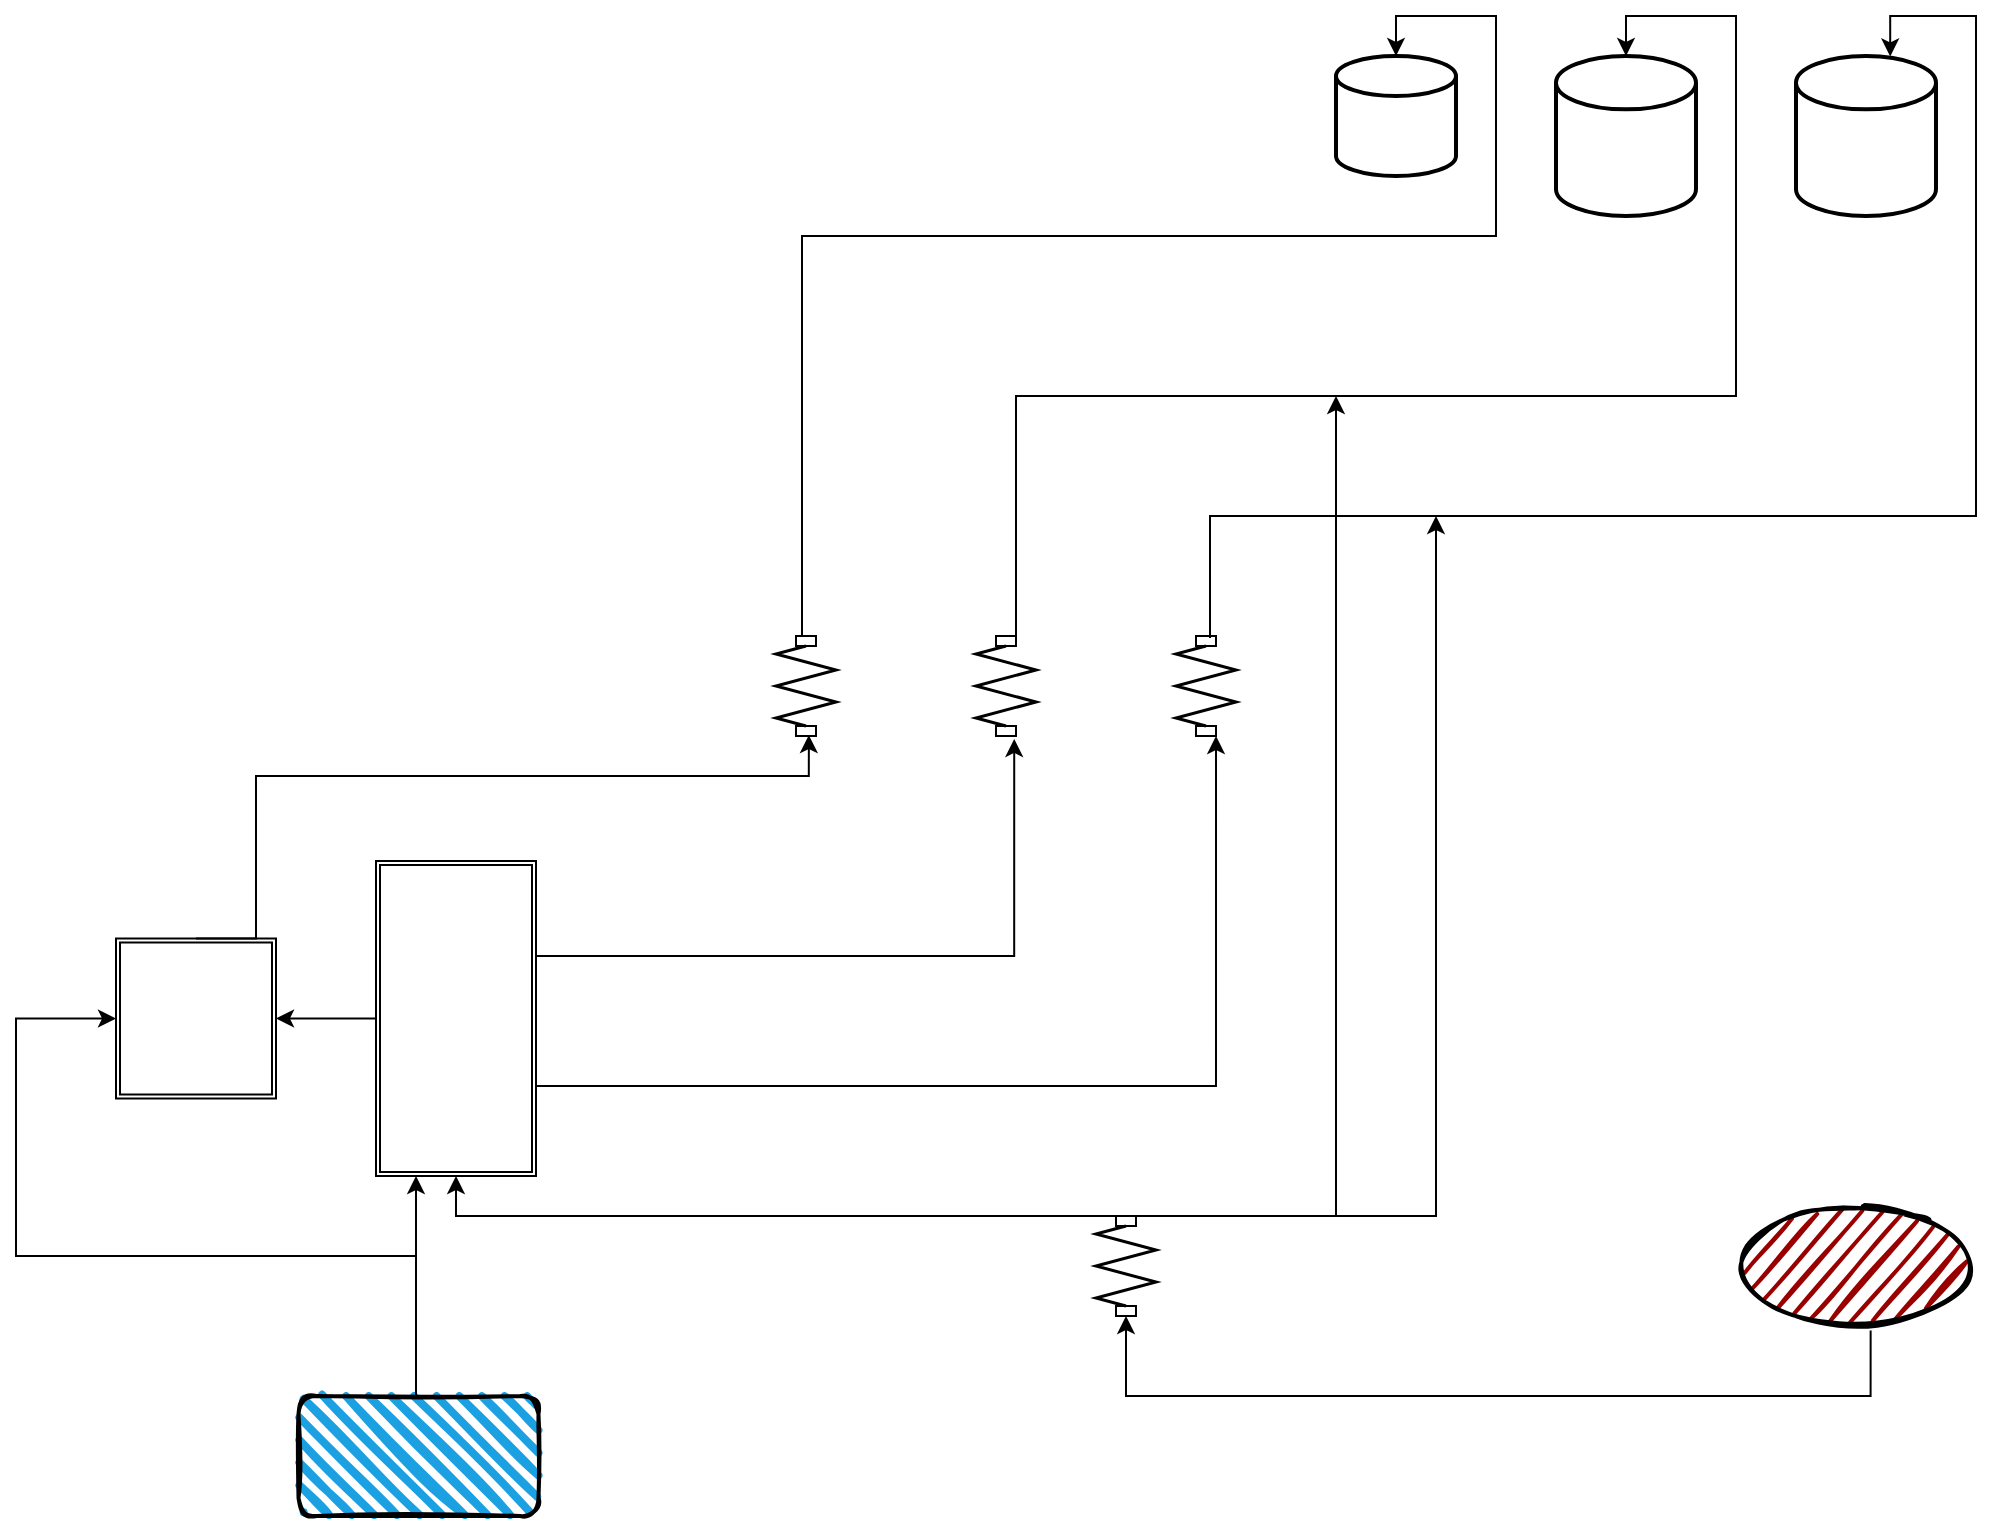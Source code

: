 <mxfile version="20.5.1" type="github">
  <diagram id="mfn-7NLoDIK0zkN27Hqa" name="Page-1">
    <mxGraphModel dx="1328" dy="710" grid="1" gridSize="10" guides="1" tooltips="1" connect="1" arrows="1" fold="1" page="1" pageScale="1" pageWidth="1169" pageHeight="827" math="0" shadow="0">
      <root>
        <mxCell id="0" />
        <mxCell id="1" parent="0" />
        <mxCell id="is3-xZG5N_h4ApIcxUbN-1" value="" style="strokeWidth=2;html=1;shape=mxgraph.flowchart.database;whiteSpace=wrap;" vertex="1" parent="1">
          <mxGeometry x="780" y="40" width="60" height="60" as="geometry" />
        </mxCell>
        <mxCell id="is3-xZG5N_h4ApIcxUbN-2" value="" style="strokeWidth=2;html=1;shape=mxgraph.flowchart.database;whiteSpace=wrap;" vertex="1" parent="1">
          <mxGeometry x="890" y="40" width="70" height="80" as="geometry" />
        </mxCell>
        <mxCell id="is3-xZG5N_h4ApIcxUbN-3" value="" style="strokeWidth=2;html=1;shape=mxgraph.flowchart.database;whiteSpace=wrap;" vertex="1" parent="1">
          <mxGeometry x="1010" y="40" width="70" height="80" as="geometry" />
        </mxCell>
        <mxCell id="is3-xZG5N_h4ApIcxUbN-4" value="" style="verticalLabelPosition=bottom;html=1;verticalAlign=top;align=center;shape=mxgraph.floorplan.doorAccordion;dx=0.97;rotation=-90;" vertex="1" parent="1">
          <mxGeometry x="490" y="340" width="50" height="30" as="geometry" />
        </mxCell>
        <mxCell id="is3-xZG5N_h4ApIcxUbN-6" value="" style="edgeStyle=segmentEdgeStyle;endArrow=classic;html=1;rounded=0;" edge="1" parent="1" target="is3-xZG5N_h4ApIcxUbN-1">
          <mxGeometry width="50" height="50" relative="1" as="geometry">
            <mxPoint x="513" y="330" as="sourcePoint" />
            <mxPoint x="610" y="340" as="targetPoint" />
            <Array as="points">
              <mxPoint x="513" y="130" />
              <mxPoint x="860" y="130" />
              <mxPoint x="860" y="20" />
              <mxPoint x="810" y="20" />
            </Array>
          </mxGeometry>
        </mxCell>
        <mxCell id="is3-xZG5N_h4ApIcxUbN-7" value="" style="verticalLabelPosition=bottom;html=1;verticalAlign=top;align=center;shape=mxgraph.floorplan.doorAccordion;dx=0.97;rotation=-90;" vertex="1" parent="1">
          <mxGeometry x="590" y="340" width="50" height="30" as="geometry" />
        </mxCell>
        <mxCell id="is3-xZG5N_h4ApIcxUbN-8" value="" style="verticalLabelPosition=bottom;html=1;verticalAlign=top;align=center;shape=mxgraph.floorplan.doorAccordion;dx=0.97;rotation=-90;" vertex="1" parent="1">
          <mxGeometry x="690" y="340" width="50" height="30" as="geometry" />
        </mxCell>
        <mxCell id="is3-xZG5N_h4ApIcxUbN-9" value="" style="edgeStyle=segmentEdgeStyle;endArrow=classic;html=1;rounded=0;entryX=0.673;entryY=0.003;entryDx=0;entryDy=0;entryPerimeter=0;exitX=0.979;exitY=0.567;exitDx=0;exitDy=0;exitPerimeter=0;" edge="1" parent="1" source="is3-xZG5N_h4ApIcxUbN-8" target="is3-xZG5N_h4ApIcxUbN-3">
          <mxGeometry width="50" height="50" relative="1" as="geometry">
            <mxPoint x="630" y="310" as="sourcePoint" />
            <mxPoint x="680" y="260" as="targetPoint" />
            <Array as="points">
              <mxPoint x="717" y="270" />
              <mxPoint x="1100" y="270" />
              <mxPoint x="1100" y="20" />
              <mxPoint x="1057" y="20" />
            </Array>
          </mxGeometry>
        </mxCell>
        <mxCell id="is3-xZG5N_h4ApIcxUbN-10" value="" style="edgeStyle=segmentEdgeStyle;endArrow=classic;html=1;rounded=0;" edge="1" parent="1" target="is3-xZG5N_h4ApIcxUbN-2">
          <mxGeometry width="50" height="50" relative="1" as="geometry">
            <mxPoint x="620" y="330" as="sourcePoint" />
            <mxPoint x="990" y="230" as="targetPoint" />
            <Array as="points">
              <mxPoint x="620" y="330" />
              <mxPoint x="620" y="210" />
              <mxPoint x="980" y="210" />
              <mxPoint x="980" y="20" />
              <mxPoint x="925" y="20" />
            </Array>
          </mxGeometry>
        </mxCell>
        <mxCell id="is3-xZG5N_h4ApIcxUbN-11" value="" style="shape=ext;double=1;whiteSpace=wrap;html=1;aspect=fixed;" vertex="1" parent="1">
          <mxGeometry x="170" y="481.25" width="80" height="80" as="geometry" />
        </mxCell>
        <mxCell id="is3-xZG5N_h4ApIcxUbN-25" style="edgeStyle=orthogonalEdgeStyle;rounded=0;orthogonalLoop=1;jettySize=auto;html=1;" edge="1" parent="1" source="is3-xZG5N_h4ApIcxUbN-12" target="is3-xZG5N_h4ApIcxUbN-11">
          <mxGeometry relative="1" as="geometry">
            <Array as="points">
              <mxPoint x="280" y="530" />
              <mxPoint x="280" y="530" />
            </Array>
          </mxGeometry>
        </mxCell>
        <mxCell id="is3-xZG5N_h4ApIcxUbN-12" value="" style="shape=ext;double=1;rounded=0;whiteSpace=wrap;html=1;rotation=90;" vertex="1" parent="1">
          <mxGeometry x="261.25" y="481.25" width="157.5" height="80" as="geometry" />
        </mxCell>
        <mxCell id="is3-xZG5N_h4ApIcxUbN-13" value="" style="edgeStyle=segmentEdgeStyle;endArrow=classic;html=1;rounded=0;exitX=0.5;exitY=0;exitDx=0;exitDy=0;entryX=0.009;entryY=0.548;entryDx=0;entryDy=0;entryPerimeter=0;" edge="1" parent="1" source="is3-xZG5N_h4ApIcxUbN-11" target="is3-xZG5N_h4ApIcxUbN-4">
          <mxGeometry width="50" height="50" relative="1" as="geometry">
            <mxPoint x="210" y="440" as="sourcePoint" />
            <mxPoint x="430" y="390" as="targetPoint" />
            <Array as="points">
              <mxPoint x="240" y="481" />
              <mxPoint x="240" y="400" />
              <mxPoint x="516" y="400" />
            </Array>
          </mxGeometry>
        </mxCell>
        <mxCell id="is3-xZG5N_h4ApIcxUbN-14" value="" style="edgeStyle=segmentEdgeStyle;endArrow=classic;html=1;rounded=0;entryX=-0.029;entryY=0.637;entryDx=0;entryDy=0;entryPerimeter=0;" edge="1" parent="1" target="is3-xZG5N_h4ApIcxUbN-7">
          <mxGeometry width="50" height="50" relative="1" as="geometry">
            <mxPoint x="380" y="490" as="sourcePoint" />
            <mxPoint x="430" y="440" as="targetPoint" />
          </mxGeometry>
        </mxCell>
        <mxCell id="is3-xZG5N_h4ApIcxUbN-15" value="" style="edgeStyle=segmentEdgeStyle;endArrow=classic;html=1;rounded=0;entryX=0;entryY=0.667;entryDx=0;entryDy=0;entryPerimeter=0;" edge="1" parent="1" target="is3-xZG5N_h4ApIcxUbN-8">
          <mxGeometry width="50" height="50" relative="1" as="geometry">
            <mxPoint x="380" y="555" as="sourcePoint" />
            <mxPoint x="430" y="505" as="targetPoint" />
          </mxGeometry>
        </mxCell>
        <mxCell id="is3-xZG5N_h4ApIcxUbN-16" value="" style="ellipse;whiteSpace=wrap;html=1;strokeWidth=2;fillWeight=2;hachureGap=8;fillColor=#990000;fillStyle=dots;sketch=1;" vertex="1" parent="1">
          <mxGeometry x="980" y="615" width="120" height="60" as="geometry" />
        </mxCell>
        <mxCell id="is3-xZG5N_h4ApIcxUbN-27" style="edgeStyle=orthogonalEdgeStyle;rounded=0;orthogonalLoop=1;jettySize=auto;html=1;" edge="1" parent="1" source="is3-xZG5N_h4ApIcxUbN-17">
          <mxGeometry relative="1" as="geometry">
            <mxPoint x="830" y="270" as="targetPoint" />
            <Array as="points">
              <mxPoint x="830" y="620" />
            </Array>
          </mxGeometry>
        </mxCell>
        <mxCell id="is3-xZG5N_h4ApIcxUbN-28" style="edgeStyle=orthogonalEdgeStyle;rounded=0;orthogonalLoop=1;jettySize=auto;html=1;" edge="1" parent="1" source="is3-xZG5N_h4ApIcxUbN-17">
          <mxGeometry relative="1" as="geometry">
            <mxPoint x="780" y="210" as="targetPoint" />
            <Array as="points">
              <mxPoint x="780" y="620" />
            </Array>
          </mxGeometry>
        </mxCell>
        <mxCell id="is3-xZG5N_h4ApIcxUbN-17" value="" style="verticalLabelPosition=bottom;html=1;verticalAlign=top;align=center;shape=mxgraph.floorplan.doorAccordion;dx=0.97;rotation=-90;" vertex="1" parent="1">
          <mxGeometry x="650" y="630" width="50" height="30" as="geometry" />
        </mxCell>
        <mxCell id="is3-xZG5N_h4ApIcxUbN-18" value="" style="edgeStyle=segmentEdgeStyle;endArrow=classic;html=1;rounded=0;entryX=1;entryY=0.5;entryDx=0;entryDy=0;exitX=1;exitY=0.333;exitDx=0;exitDy=0;exitPerimeter=0;" edge="1" parent="1" source="is3-xZG5N_h4ApIcxUbN-17" target="is3-xZG5N_h4ApIcxUbN-12">
          <mxGeometry width="50" height="50" relative="1" as="geometry">
            <mxPoint x="370" y="690" as="sourcePoint" />
            <mxPoint x="420" y="640" as="targetPoint" />
          </mxGeometry>
        </mxCell>
        <mxCell id="is3-xZG5N_h4ApIcxUbN-19" value="" style="edgeStyle=segmentEdgeStyle;endArrow=classic;html=1;rounded=0;exitX=0.561;exitY=1.037;exitDx=0;exitDy=0;exitPerimeter=0;" edge="1" parent="1" source="is3-xZG5N_h4ApIcxUbN-16" target="is3-xZG5N_h4ApIcxUbN-17">
          <mxGeometry width="50" height="50" relative="1" as="geometry">
            <mxPoint x="830" y="700" as="sourcePoint" />
            <mxPoint x="885" y="560" as="targetPoint" />
            <Array as="points">
              <mxPoint x="1047" y="710" />
              <mxPoint x="675" y="710" />
            </Array>
          </mxGeometry>
        </mxCell>
        <mxCell id="is3-xZG5N_h4ApIcxUbN-20" value="" style="rounded=1;whiteSpace=wrap;html=1;strokeWidth=2;fillWeight=4;hachureGap=8;hachureAngle=45;fillColor=#1ba1e2;sketch=1;" vertex="1" parent="1">
          <mxGeometry x="261.25" y="710" width="120" height="60" as="geometry" />
        </mxCell>
        <mxCell id="is3-xZG5N_h4ApIcxUbN-21" value="" style="edgeStyle=segmentEdgeStyle;endArrow=classic;html=1;rounded=0;entryX=1;entryY=0.75;entryDx=0;entryDy=0;" edge="1" parent="1" target="is3-xZG5N_h4ApIcxUbN-12">
          <mxGeometry width="50" height="50" relative="1" as="geometry">
            <mxPoint x="320" y="710" as="sourcePoint" />
            <mxPoint x="265" y="630" as="targetPoint" />
          </mxGeometry>
        </mxCell>
        <mxCell id="is3-xZG5N_h4ApIcxUbN-22" value="" style="edgeStyle=segmentEdgeStyle;endArrow=classic;html=1;rounded=0;entryX=0;entryY=0.5;entryDx=0;entryDy=0;" edge="1" parent="1" target="is3-xZG5N_h4ApIcxUbN-11">
          <mxGeometry width="50" height="50" relative="1" as="geometry">
            <mxPoint x="320" y="640" as="sourcePoint" />
            <mxPoint x="240" y="570" as="targetPoint" />
            <Array as="points">
              <mxPoint x="120" y="640" />
              <mxPoint x="120" y="521" />
            </Array>
          </mxGeometry>
        </mxCell>
      </root>
    </mxGraphModel>
  </diagram>
</mxfile>
